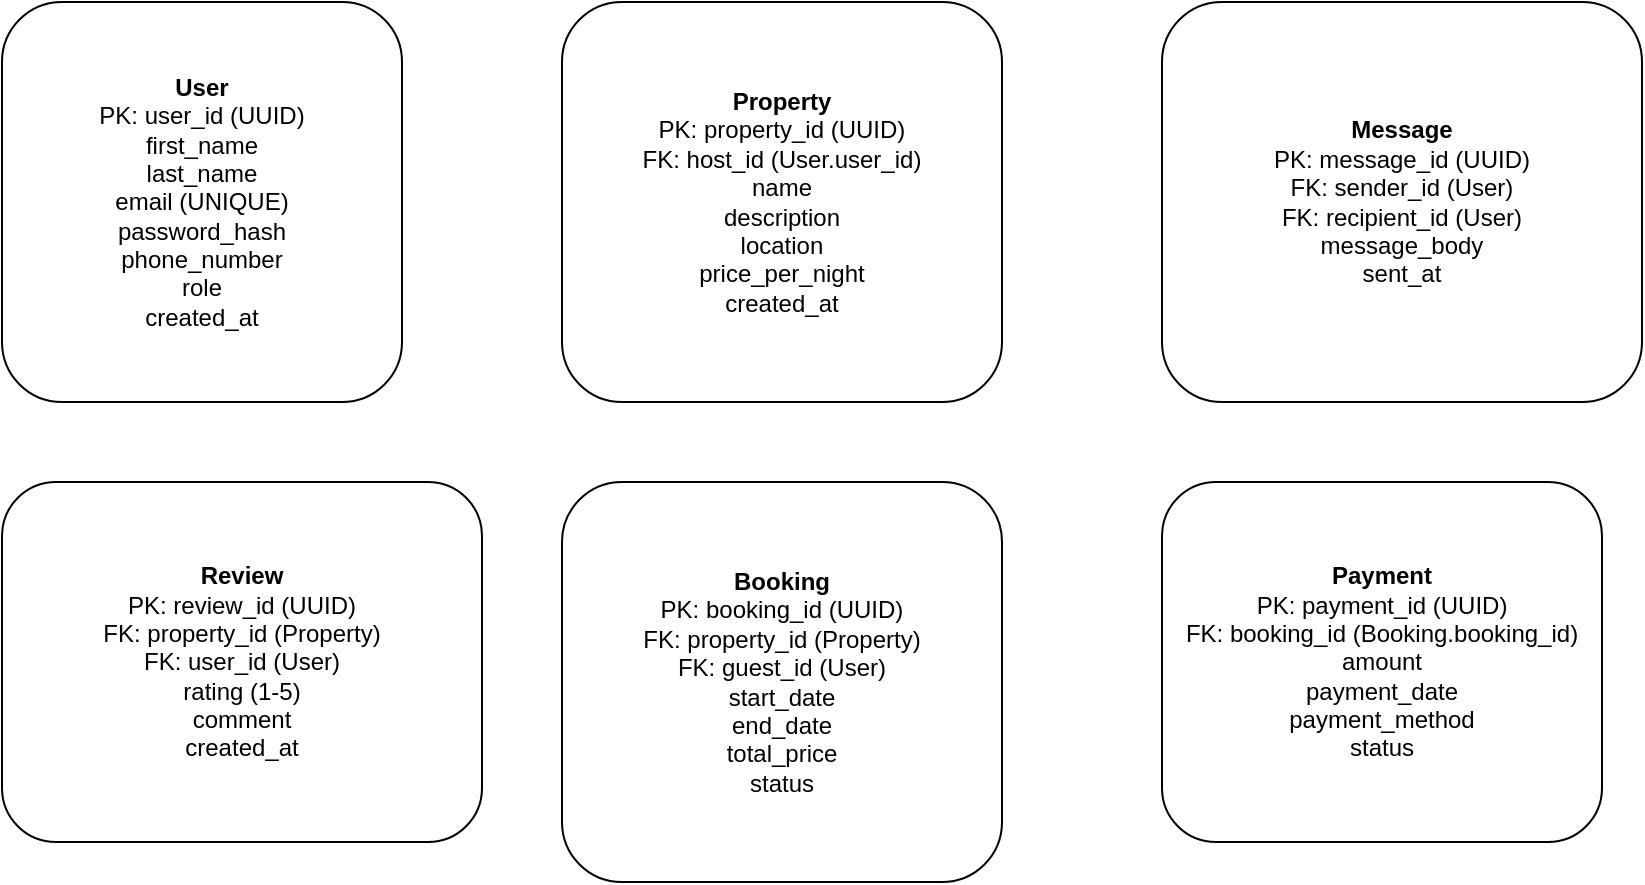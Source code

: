 <?xml version="1.0" encoding="UTF-8"?>
<mxfile version="20.8.3" type="device">
  <diagram id="airbnb_erd" name="Page-1">
    <mxGraphModel dx="1226" dy="711" grid="1" gridSize="10" guides="1" tooltips="1" connect="1" arrows="1" fold="1" page="1" pageScale="1" pageWidth="827" pageHeight="1169" math="0" shadow="0">
      <root>
        <mxCell id="0"/>
        <mxCell id="1" parent="0"/>

        <!-- User Entity -->
        <mxCell id="user" value="&lt;b&gt;User&lt;/b&gt;&lt;br/&gt;PK: user_id (UUID)&lt;br/&gt;first_name&lt;br/&gt;last_name&lt;br/&gt;email (UNIQUE)&lt;br/&gt;password_hash&lt;br/&gt;phone_number&lt;br/&gt;role&lt;br/&gt;created_at" style="rounded=1;whiteSpace=wrap;html=1;fillColor=#ffffff;strokeColor=#000000;" vertex="1" parent="1">
          <mxGeometry x="40" y="40" width="200" height="200" as="geometry"/>
        </mxCell>

        <!-- Property Entity -->
        <mxCell id="property" value="&lt;b&gt;Property&lt;/b&gt;&lt;br/&gt;PK: property_id (UUID)&lt;br/&gt;FK: host_id (User.user_id)&lt;br/&gt;name&lt;br/&gt;description&lt;br/&gt;location&lt;br/&gt;price_per_night&lt;br/&gt;created_at" style="rounded=1;whiteSpace=wrap;html=1;fillColor=#ffffff;strokeColor=#000000;" vertex="1" parent="1">
          <mxGeometry x="320" y="40" width="220" height="200" as="geometry"/>
        </mxCell>

        <!-- Booking Entity -->
        <mxCell id="booking" value="&lt;b&gt;Booking&lt;/b&gt;&lt;br/&gt;PK: booking_id (UUID)&lt;br/&gt;FK: property_id (Property)&lt;br/&gt;FK: guest_id (User)&lt;br/&gt;start_date&lt;br/&gt;end_date&lt;br/&gt;total_price&lt;br/&gt;status" style="rounded=1;whiteSpace=wrap;html=1;fillColor=#ffffff;strokeColor=#000000;" vertex="1" parent="1">
          <mxGeometry x="320" y="280" width="220" height="200" as="geometry"/>
        </mxCell>

        <!-- Payment Entity -->
        <mxCell id="payment" value="&lt;b&gt;Payment&lt;/b&gt;&lt;br/&gt;PK: payment_id (UUID)&lt;br/&gt;FK: booking_id (Booking.booking_id)&lt;br/&gt;amount&lt;br/&gt;payment_date&lt;br/&gt;payment_method&lt;br/&gt;status" style="rounded=1;whiteSpace=wrap;html=1;fillColor=#ffffff;strokeColor=#000000;" vertex="1" parent="1">
          <mxGeometry x="620" y="280" width="220" height="180" as="geometry"/>
        </mxCell>

        <!-- Review Entity -->
        <mxCell id="review" value="&lt;b&gt;Review&lt;/b&gt;&lt;br/&gt;PK: review_id (UUID)&lt;br/&gt;FK: property_id (Property)&lt;br/&gt;FK: user_id (User)&lt;br/&gt;rating (1-5)&lt;br/&gt;comment&lt;br/&gt;created_at" style="rounded=1;whiteSpace=wrap;html=1;fillColor=#ffffff;strokeColor=#000000;" vertex="1" parent="1">
          <mxGeometry x="40" y="280" width="240" height="180" as="geometry"/>
        </mxCell>

        <!-- Message Entity -->
        <mxCell id="message" value="&lt;b&gt;Message&lt;/b&gt;&lt;br/&gt;PK: message_id (UUID)&lt;br/&gt;FK: sender_id (User)&lt;br/&gt;FK: recipient_id (User)&lt;br/&gt;message_body&lt;br/&gt;sent_at" style="rounded=1;whiteSpace=wrap;html=1;fillColor=#ffffff;strokeColor=#000000;" vertex="1" parent="1">
          <mxGeometry x="620" y="40" width="240" height="200" as="geometry"/>
        </mxCell>

        <!-- Edges / Relationships -->
        <!-- User (host) 1--N Property -->
        <mxCell id="e1" style="edgeStyle=orthogonalEdgeStyle;rounded=0;html=1;strokeColor=#000000;endArrow=none;" edge="1" parent="1" source="user" target="property">
          <mxGeometry relative="1" as="geometry"/>
        </mxCell>

        <!-- User (guest) 1--N Booking -->
        <mxCell id="e2" style="edgeStyle=orthogonalEdgeStyle;rounded=0;html=1;strokeColor=#000000;endArrow=none;" edge="1" parent="1" source="user" target="booking">
          <mxGeometry relative="1" as="geometry"/>
        </mxCell>

        <!-- Property 1--N Booking -->
        <mxCell id="e3" style="edgeStyle=orthogonalEdgeStyle;rounded=0;html=1;strokeColor=#000000;endArrow=none;" edge="1" parent="1" source="property" target="booking">
          <mxGeometry relative="1" as="geometry"/>
        </mxCell>

        <!-- Booking 1--1 Payment -->
        <mxCell id="e4" style="edgeStyle=orthogonalEdgeStyle;rounded=0;html=1;strokeColor=#000000;endArrow=none;" edge="1" parent="1" source="booking" target="payment">
          <mxGeometry relative="1" as="geometry"/>
        </mxCell>

        <!-- Property 1--N Review -->
        <mxCell id="e5" style="edgeStyle=orthogonalEdgeStyle;rounded=0;html=1;strokeColor=#000000;endArrow=none;" edge="1" parent="1" source="property" target="review">
          <mxGeometry relative="1" as="geometry"/>
        </mxCell>

        <!-- User 1--N Review -->
        <mxCell id="e6" style="edgeStyle=orthogonalEdgeStyle;rounded=0;html=1;strokeColor=#000000;endArrow=none;" edge="1" parent="1" source="user" target="review">
          <mxGeometry relative="1" as="geometry"/>
        </mxCell>

        <!-- User 1--N Message (sender/recipient) -->
        <mxCell id="e7" style="edgeStyle=orthogonalEdgeStyle;rounded=0;html=1;strokeColor=#000000;endArrow=none;" edge="1" parent="1" source="user" target="message">
          <mxGeometry relative="1" as="geometry"/>
        </mxCell>

      </root>
    </mxGraphModel>
  </diagram>
</mxfile>

